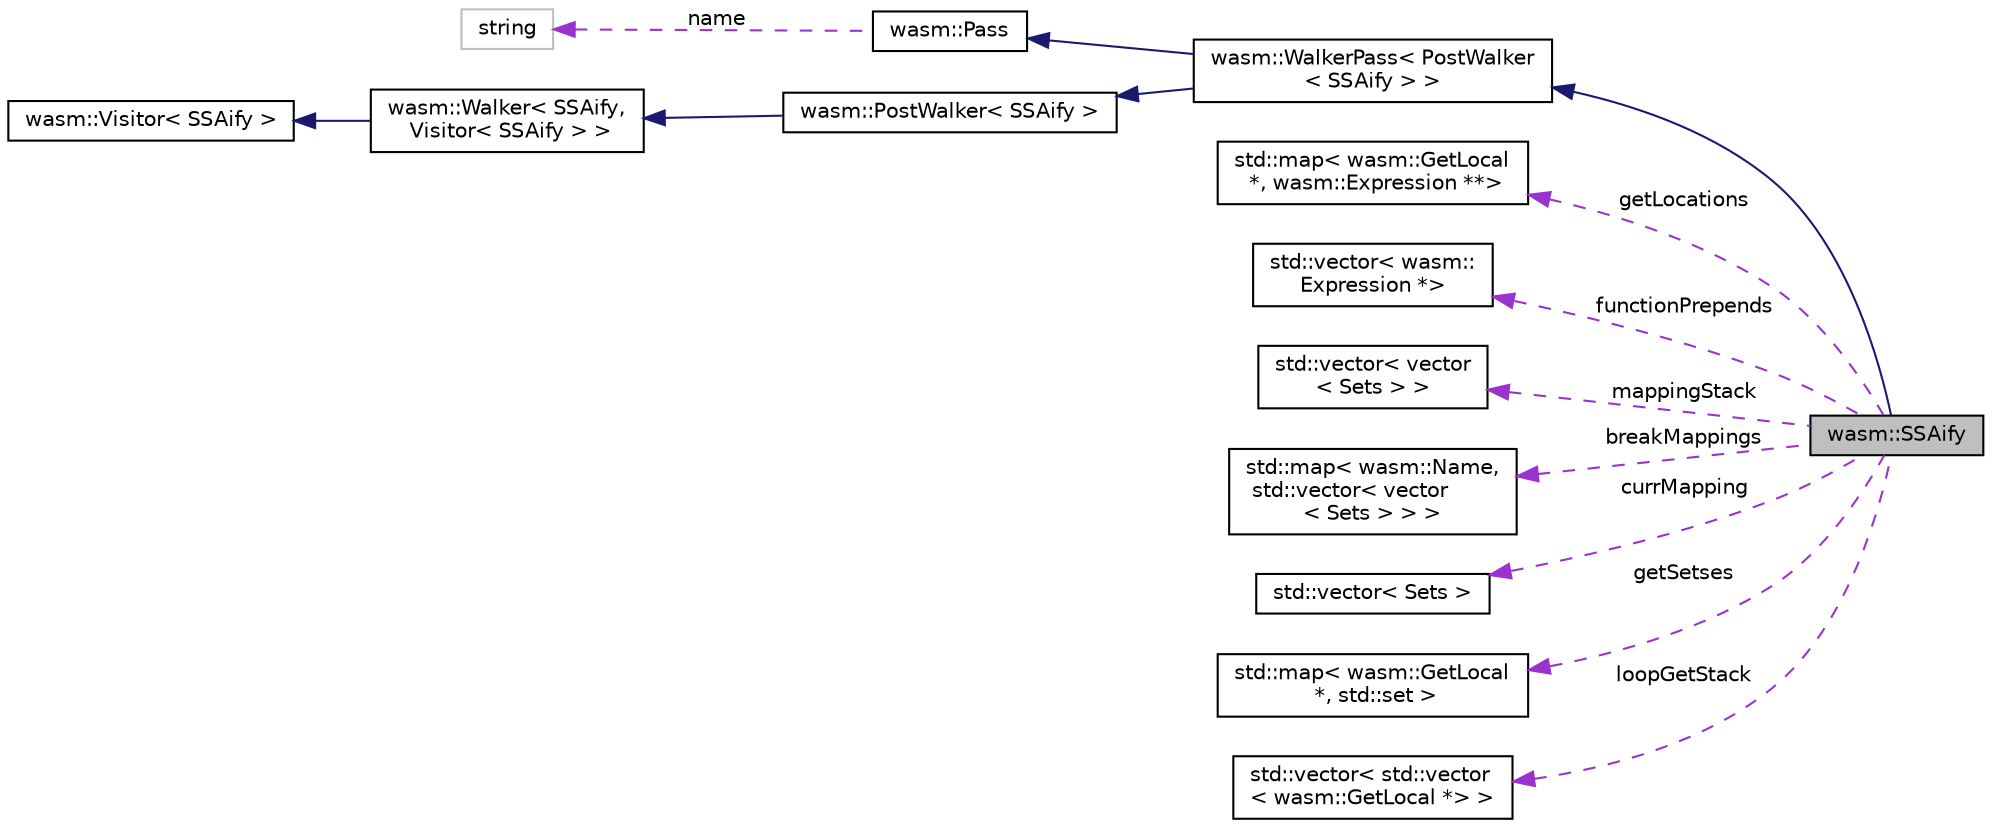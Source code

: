digraph "wasm::SSAify"
{
  edge [fontname="Helvetica",fontsize="10",labelfontname="Helvetica",labelfontsize="10"];
  node [fontname="Helvetica",fontsize="10",shape=record];
  rankdir="LR";
  Node6 [label="wasm::SSAify",height=0.2,width=0.4,color="black", fillcolor="grey75", style="filled", fontcolor="black"];
  Node7 -> Node6 [dir="back",color="midnightblue",fontsize="10",style="solid"];
  Node7 [label="wasm::WalkerPass\< PostWalker\l\< SSAify \> \>",height=0.2,width=0.4,color="black", fillcolor="white", style="filled",URL="$classwasm_1_1_walker_pass.html"];
  Node8 -> Node7 [dir="back",color="midnightblue",fontsize="10",style="solid"];
  Node8 [label="wasm::Pass",height=0.2,width=0.4,color="black", fillcolor="white", style="filled",URL="$classwasm_1_1_pass.html"];
  Node9 -> Node8 [dir="back",color="darkorchid3",fontsize="10",style="dashed",label=" name" ];
  Node9 [label="string",height=0.2,width=0.4,color="grey75", fillcolor="white", style="filled"];
  Node10 -> Node7 [dir="back",color="midnightblue",fontsize="10",style="solid"];
  Node10 [label="wasm::PostWalker\< SSAify \>",height=0.2,width=0.4,color="black", fillcolor="white", style="filled",URL="$structwasm_1_1_post_walker.html"];
  Node11 -> Node10 [dir="back",color="midnightblue",fontsize="10",style="solid"];
  Node11 [label="wasm::Walker\< SSAify,\l Visitor\< SSAify \> \>",height=0.2,width=0.4,color="black", fillcolor="white", style="filled",URL="$structwasm_1_1_walker.html"];
  Node12 -> Node11 [dir="back",color="midnightblue",fontsize="10",style="solid"];
  Node12 [label="wasm::Visitor\< SSAify \>",height=0.2,width=0.4,color="black", fillcolor="white", style="filled",URL="$structwasm_1_1_visitor.html"];
  Node13 -> Node6 [dir="back",color="darkorchid3",fontsize="10",style="dashed",label=" getLocations" ];
  Node13 [label="std::map\< wasm::GetLocal\l *, wasm::Expression **\>",height=0.2,width=0.4,color="black", fillcolor="white", style="filled",URL="$classstd_1_1map.html"];
  Node14 -> Node6 [dir="back",color="darkorchid3",fontsize="10",style="dashed",label=" functionPrepends" ];
  Node14 [label="std::vector\< wasm::\lExpression *\>",height=0.2,width=0.4,color="black", fillcolor="white", style="filled",URL="$classstd_1_1vector.html"];
  Node15 -> Node6 [dir="back",color="darkorchid3",fontsize="10",style="dashed",label=" mappingStack" ];
  Node15 [label="std::vector\< vector\l\< Sets \> \>",height=0.2,width=0.4,color="black", fillcolor="white", style="filled",URL="$classstd_1_1vector.html"];
  Node16 -> Node6 [dir="back",color="darkorchid3",fontsize="10",style="dashed",label=" breakMappings" ];
  Node16 [label="std::map\< wasm::Name,\l std::vector\< vector\l\< Sets \> \> \>",height=0.2,width=0.4,color="black", fillcolor="white", style="filled",URL="$classstd_1_1map.html"];
  Node17 -> Node6 [dir="back",color="darkorchid3",fontsize="10",style="dashed",label=" currMapping" ];
  Node17 [label="std::vector\< Sets \>",height=0.2,width=0.4,color="black", fillcolor="white", style="filled",URL="$classstd_1_1vector.html"];
  Node18 -> Node6 [dir="back",color="darkorchid3",fontsize="10",style="dashed",label=" getSetses" ];
  Node18 [label="std::map\< wasm::GetLocal\l *, std::set \>",height=0.2,width=0.4,color="black", fillcolor="white", style="filled",URL="$classstd_1_1map.html"];
  Node19 -> Node6 [dir="back",color="darkorchid3",fontsize="10",style="dashed",label=" loopGetStack" ];
  Node19 [label="std::vector\< std::vector\l\< wasm::GetLocal *\> \>",height=0.2,width=0.4,color="black", fillcolor="white", style="filled",URL="$classstd_1_1vector.html"];
}
